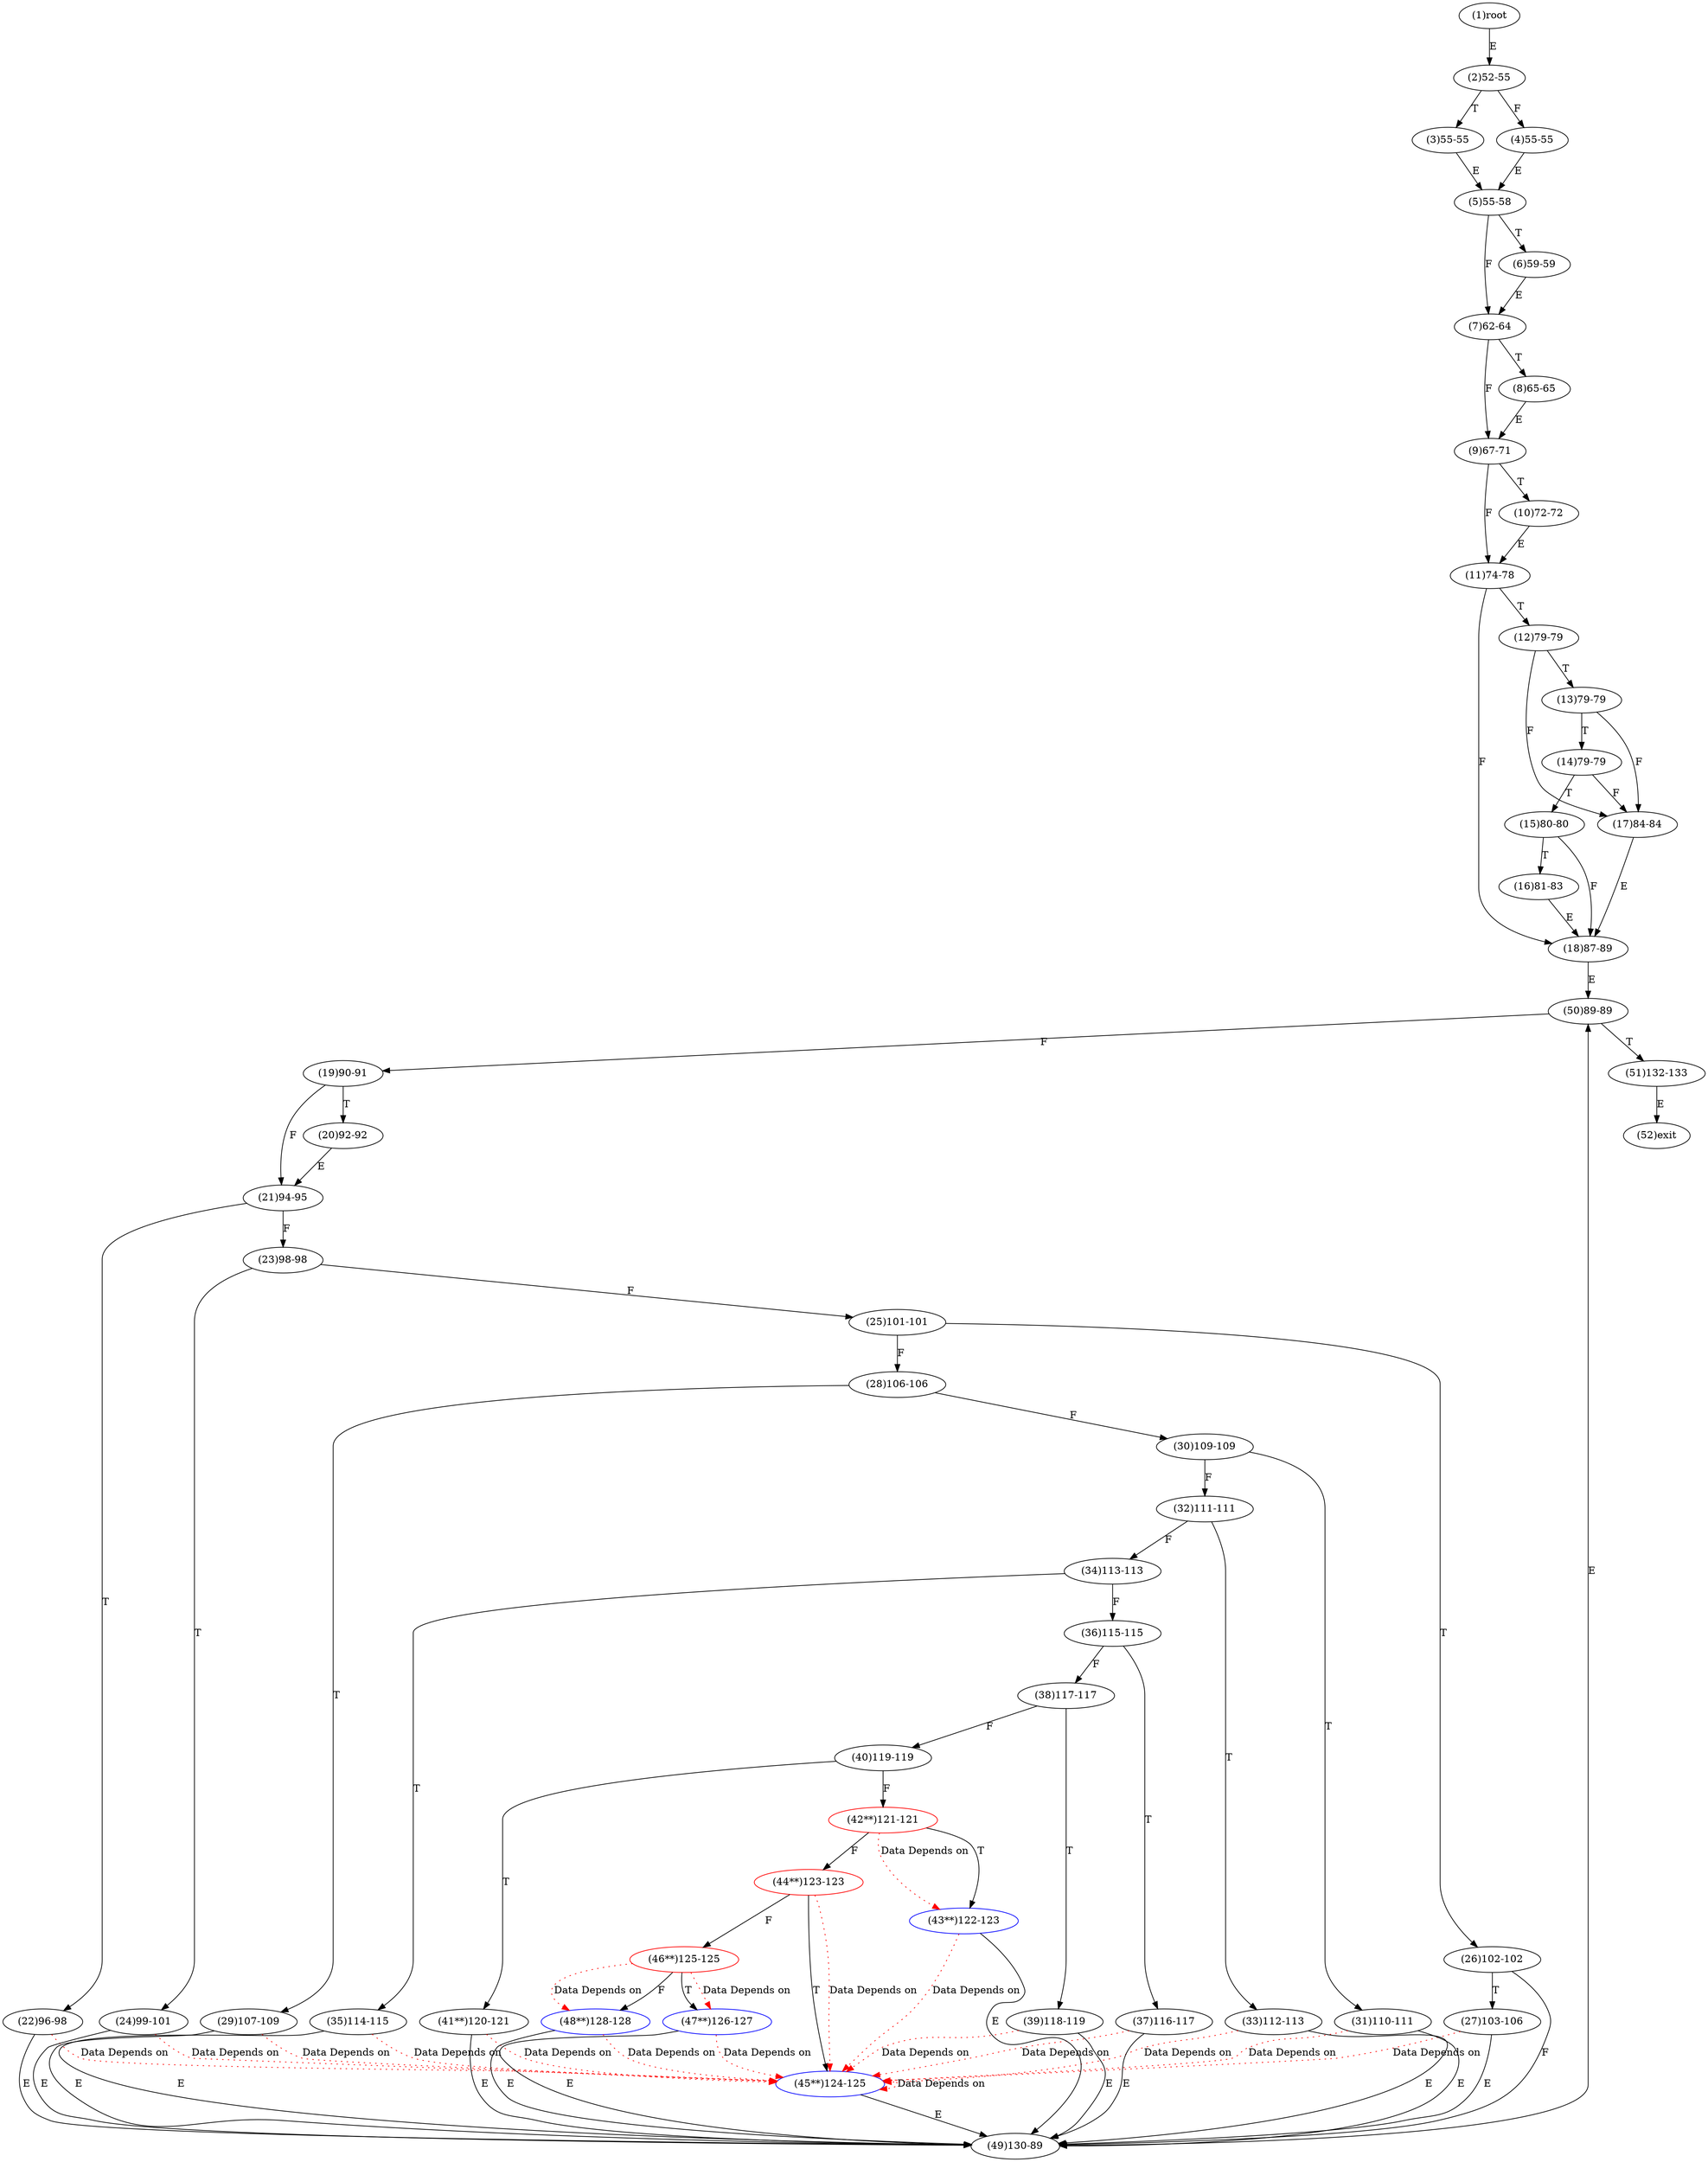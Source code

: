 digraph "" { 
1[ label="(1)root"];
2[ label="(2)52-55"];
3[ label="(3)55-55"];
4[ label="(4)55-55"];
5[ label="(5)55-58"];
6[ label="(6)59-59"];
7[ label="(7)62-64"];
8[ label="(8)65-65"];
9[ label="(9)67-71"];
10[ label="(10)72-72"];
11[ label="(11)74-78"];
12[ label="(12)79-79"];
13[ label="(13)79-79"];
14[ label="(14)79-79"];
15[ label="(15)80-80"];
17[ label="(17)84-84"];
16[ label="(16)81-83"];
19[ label="(19)90-91"];
18[ label="(18)87-89"];
21[ label="(21)94-95"];
20[ label="(20)92-92"];
23[ label="(23)98-98"];
22[ label="(22)96-98"];
25[ label="(25)101-101"];
24[ label="(24)99-101"];
27[ label="(27)103-106"];
26[ label="(26)102-102"];
29[ label="(29)107-109"];
28[ label="(28)106-106"];
31[ label="(31)110-111"];
30[ label="(30)109-109"];
34[ label="(34)113-113"];
35[ label="(35)114-115"];
32[ label="(32)111-111"];
33[ label="(33)112-113"];
38[ label="(38)117-117"];
39[ label="(39)118-119"];
36[ label="(36)115-115"];
37[ label="(37)116-117"];
42[ label="(42**)121-121",color=red];
43[ label="(43**)122-123",color=blue];
40[ label="(40)119-119"];
41[ label="(41**)120-121"];
46[ label="(46**)125-125",color=red];
47[ label="(47**)126-127",color=blue];
44[ label="(44**)123-123",color=red];
45[ label="(45**)124-125",color=blue];
51[ label="(51)132-133"];
50[ label="(50)89-89"];
49[ label="(49)130-89"];
48[ label="(48**)128-128",color=blue];
52[ label="(52)exit"];
1->2[ label="E"];
2->4[ label="F"];
2->3[ label="T"];
3->5[ label="E"];
4->5[ label="E"];
5->7[ label="F"];
5->6[ label="T"];
6->7[ label="E"];
7->9[ label="F"];
7->8[ label="T"];
8->9[ label="E"];
9->11[ label="F"];
9->10[ label="T"];
10->11[ label="E"];
11->18[ label="F"];
11->12[ label="T"];
12->17[ label="F"];
12->13[ label="T"];
13->17[ label="F"];
13->14[ label="T"];
14->17[ label="F"];
14->15[ label="T"];
15->18[ label="F"];
15->16[ label="T"];
16->18[ label="E"];
17->18[ label="E"];
18->50[ label="E"];
19->21[ label="F"];
19->20[ label="T"];
20->21[ label="E"];
21->23[ label="F"];
21->22[ label="T"];
22->49[ label="E"];
23->25[ label="F"];
23->24[ label="T"];
24->49[ label="E"];
25->28[ label="F"];
25->26[ label="T"];
26->49[ label="F"];
26->27[ label="T"];
27->49[ label="E"];
28->30[ label="F"];
28->29[ label="T"];
29->49[ label="E"];
30->32[ label="F"];
30->31[ label="T"];
31->49[ label="E"];
32->34[ label="F"];
32->33[ label="T"];
33->49[ label="E"];
34->36[ label="F"];
34->35[ label="T"];
35->49[ label="E"];
36->38[ label="F"];
36->37[ label="T"];
37->49[ label="E"];
38->40[ label="F"];
38->39[ label="T"];
39->49[ label="E"];
40->42[ label="F"];
40->41[ label="T"];
41->49[ label="E"];
42->44[ label="F"];
42->43[ label="T"];
43->49[ label="E"];
44->46[ label="F"];
44->45[ label="T"];
45->49[ label="E"];
46->48[ label="F"];
46->47[ label="T"];
47->49[ label="E"];
48->49[ label="E"];
49->50[ label="E"];
50->19[ label="F"];
50->51[ label="T"];
51->52[ label="E"];
22->45[ color="red" label="Data Depends on" style = dotted ];
24->45[ color="red" label="Data Depends on" style = dotted ];
27->45[ color="red" label="Data Depends on" style = dotted ];
29->45[ color="red" label="Data Depends on" style = dotted ];
31->45[ color="red" label="Data Depends on" style = dotted ];
35->45[ color="red" label="Data Depends on" style = dotted ];
33->45[ color="red" label="Data Depends on" style = dotted ];
39->45[ color="red" label="Data Depends on" style = dotted ];
37->45[ color="red" label="Data Depends on" style = dotted ];
42->43[ color="red" label="Data Depends on" style = dotted ];
43->45[ color="red" label="Data Depends on" style = dotted ];
41->45[ color="red" label="Data Depends on" style = dotted ];
46->47[ color="red" label="Data Depends on" style = dotted ];
46->48[ color="red" label="Data Depends on" style = dotted ];
47->45[ color="red" label="Data Depends on" style = dotted ];
44->45[ color="red" label="Data Depends on" style = dotted ];
45->45[ color="red" label="Data Depends on" style = dotted ];
48->45[ color="red" label="Data Depends on" style = dotted ];
}